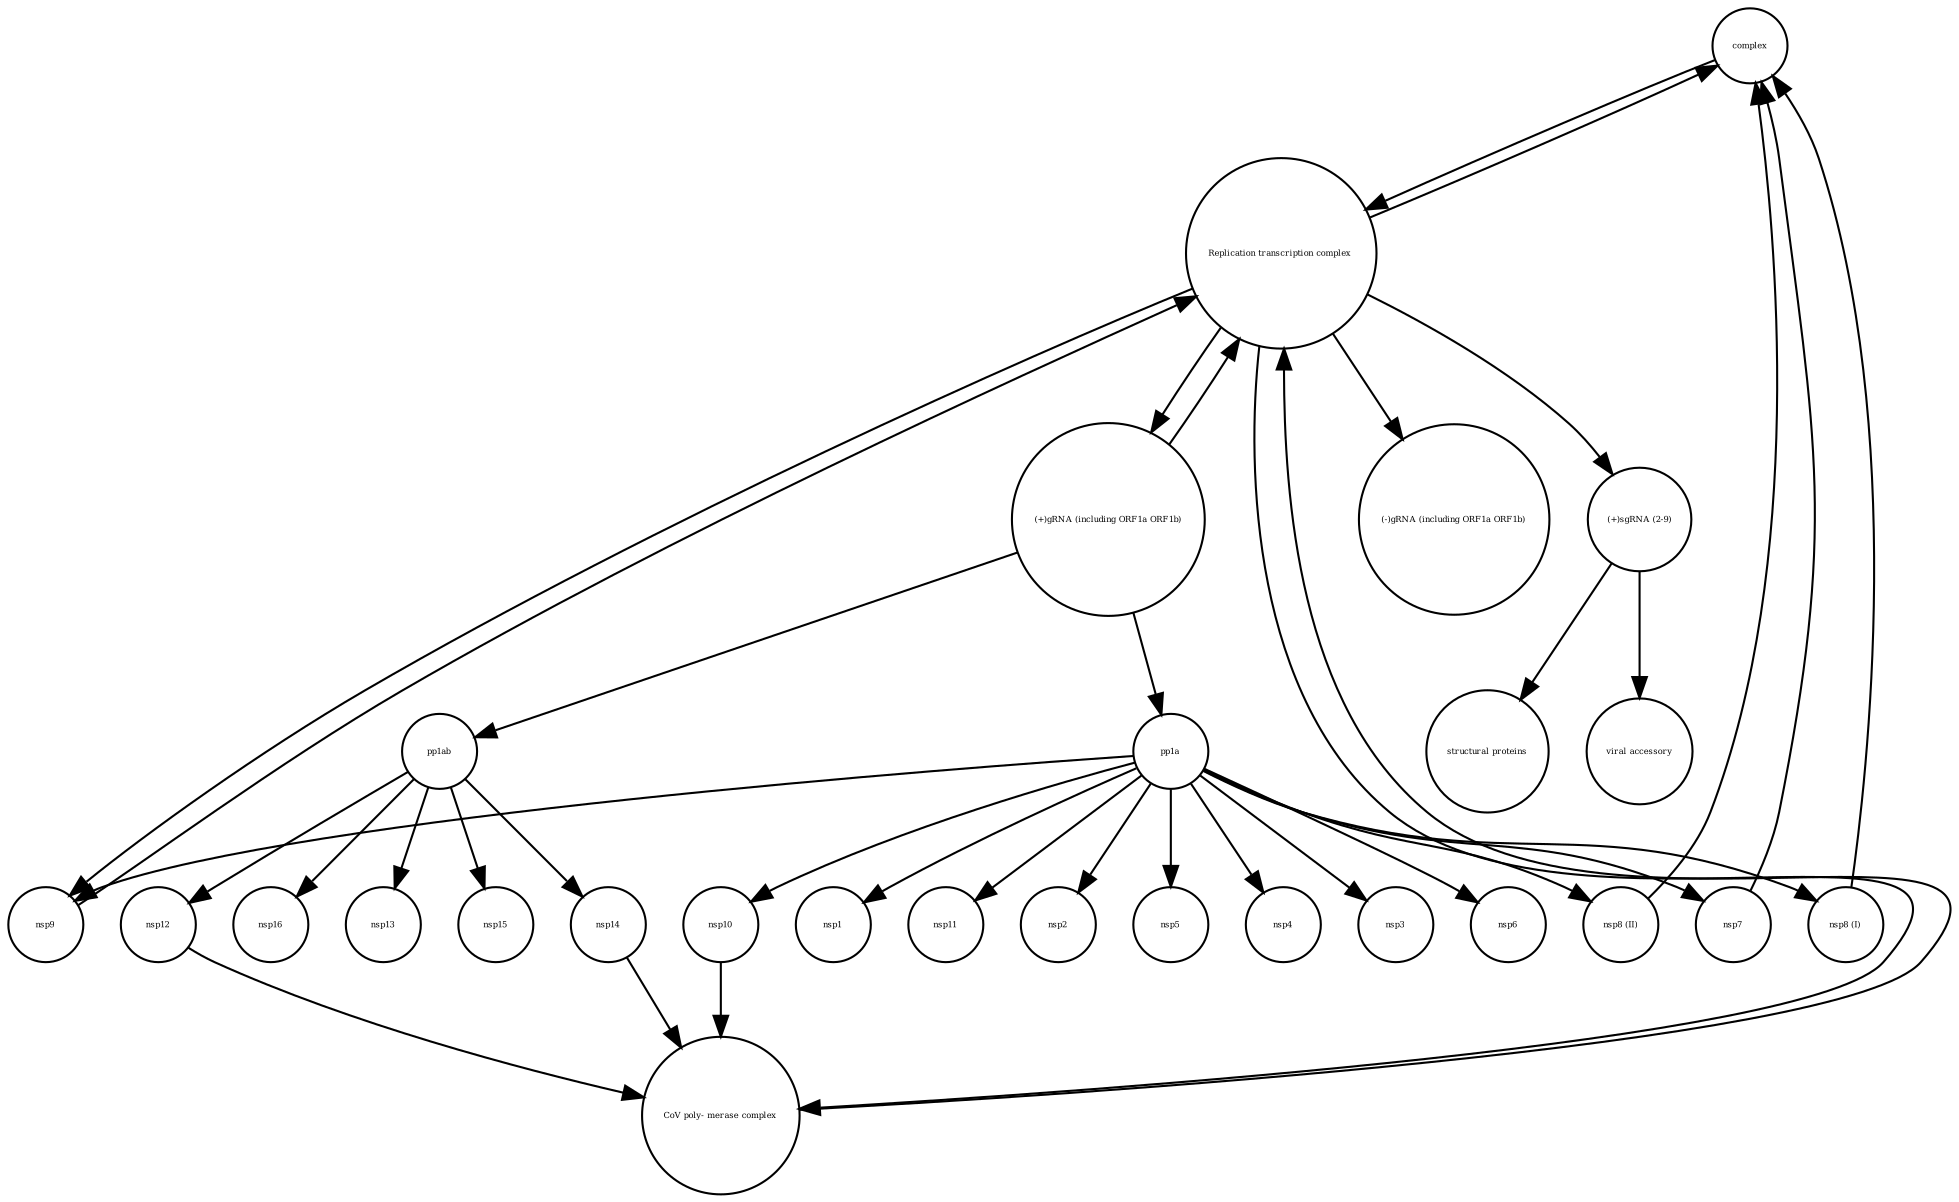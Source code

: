 strict digraph  {
complex [annotation="", bipartite=0, cls=complex, fontsize=4, label=complex, shape=circle];
nsp12 [annotation="", bipartite=0, cls=macromolecule, fontsize=4, label=nsp12, shape=circle];
nsp9 [annotation="", bipartite=0, cls=macromolecule, fontsize=4, label=nsp9, shape=circle];
nsp10 [annotation="", bipartite=0, cls=macromolecule, fontsize=4, label=nsp10, shape=circle];
nsp1 [annotation="", bipartite=0, cls=macromolecule, fontsize=4, label=nsp1, shape=circle];
nsp11 [annotation="", bipartite=0, cls=macromolecule, fontsize=4, label=nsp11, shape=circle];
nsp16 [annotation="", bipartite=0, cls=macromolecule, fontsize=4, label=nsp16, shape=circle];
"nsp8 (II)" [annotation="", bipartite=0, cls=macromolecule, fontsize=4, label="nsp8 (II)", shape=circle];
"(-)gRNA (including ORF1a ORF1b)" [annotation="", bipartite=0, cls="nucleic acid feature", fontsize=4, label="(-)gRNA (including ORF1a ORF1b)", shape=circle];
nsp7 [annotation="", bipartite=0, cls=macromolecule, fontsize=4, label=nsp7, shape=circle];
"nsp8 (I)" [annotation="", bipartite=0, cls=macromolecule, fontsize=4, label="nsp8 (I)", shape=circle];
nsp2 [annotation="", bipartite=0, cls=macromolecule, fontsize=4, label=nsp2, shape=circle];
nsp5 [annotation="", bipartite=0, cls=macromolecule, fontsize=4, label=nsp5, shape=circle];
"(+)gRNA (including ORF1a ORF1b)" [annotation="", bipartite=0, cls="nucleic acid feature", fontsize=4, label="(+)gRNA (including ORF1a ORF1b)", shape=circle];
"structural proteins" [annotation="", bipartite=0, cls=macromolecule, fontsize=4, label="structural proteins", shape=circle];
pp1ab [annotation="", bipartite=0, cls=macromolecule, fontsize=4, label=pp1ab, shape=circle];
nsp13 [annotation="", bipartite=0, cls=macromolecule, fontsize=4, label=nsp13, shape=circle];
"viral accessory" [annotation="", bipartite=0, cls=macromolecule, fontsize=4, label="viral accessory", shape=circle];
nsp4 [annotation="", bipartite=0, cls=macromolecule, fontsize=4, label=nsp4, shape=circle];
nsp15 [annotation="", bipartite=0, cls=macromolecule, fontsize=4, label=nsp15, shape=circle];
nsp3 [annotation="", bipartite=0, cls=macromolecule, fontsize=4, label=nsp3, shape=circle];
nsp14 [annotation="", bipartite=0, cls=macromolecule, fontsize=4, label=nsp14, shape=circle];
pp1a [annotation="", bipartite=0, cls=macromolecule, fontsize=4, label=pp1a, shape=circle];
"CoV poly- merase complex" [annotation="", bipartite=0, cls=complex, fontsize=4, label="CoV poly- merase complex", shape=circle];
"(+)sgRNA (2-9)" [annotation="", bipartite=0, cls="nucleic acid feature", fontsize=4, label="(+)sgRNA (2-9)", shape=circle];
nsp6 [annotation="", bipartite=0, cls=macromolecule, fontsize=4, label=nsp6, shape=circle];
"Replication transcription complex " [annotation="", bipartite=0, cls=complex, fontsize=4, label="Replication transcription complex ", shape=circle];
complex -> "Replication transcription complex "  [annotation="", interaction_type=production];
nsp12 -> "CoV poly- merase complex"  [annotation="", interaction_type=production];
nsp9 -> "Replication transcription complex "  [annotation="", interaction_type=production];
nsp10 -> "CoV poly- merase complex"  [annotation="", interaction_type=production];
"nsp8 (II)" -> complex  [annotation="", interaction_type=production];
nsp7 -> complex  [annotation="", interaction_type=production];
"nsp8 (I)" -> complex  [annotation="", interaction_type=production];
"(+)gRNA (including ORF1a ORF1b)" -> "Replication transcription complex "  [annotation="", interaction_type=production];
"(+)gRNA (including ORF1a ORF1b)" -> pp1ab  [annotation="", interaction_type="necessary stimulation"];
"(+)gRNA (including ORF1a ORF1b)" -> pp1a  [annotation="", interaction_type="necessary stimulation"];
pp1ab -> nsp15  [annotation="", interaction_type=production];
pp1ab -> nsp12  [annotation="", interaction_type=production];
pp1ab -> nsp14  [annotation="", interaction_type=production];
pp1ab -> nsp16  [annotation="", interaction_type=production];
pp1ab -> nsp13  [annotation="", interaction_type=production];
nsp14 -> "CoV poly- merase complex"  [annotation="", interaction_type=production];
pp1a -> nsp4  [annotation="", interaction_type=production];
pp1a -> nsp5  [annotation="", interaction_type=production];
pp1a -> nsp9  [annotation="", interaction_type=production];
pp1a -> nsp3  [annotation="", interaction_type=production];
pp1a -> nsp10  [annotation="", interaction_type=production];
pp1a -> nsp1  [annotation="", interaction_type=production];
pp1a -> nsp11  [annotation="", interaction_type=production];
pp1a -> nsp7  [annotation="", interaction_type=production];
pp1a -> "nsp8 (I)"  [annotation="", interaction_type=production];
pp1a -> nsp2  [annotation="", interaction_type=production];
pp1a -> "nsp8 (II)"  [annotation="", interaction_type=production];
pp1a -> nsp6  [annotation="", interaction_type=production];
"CoV poly- merase complex" -> "Replication transcription complex "  [annotation="", interaction_type=production];
"(+)sgRNA (2-9)" -> "viral accessory"  [annotation="", interaction_type="necessary stimulation"];
"(+)sgRNA (2-9)" -> "structural proteins"  [annotation="", interaction_type="necessary stimulation"];
"Replication transcription complex " -> complex  [annotation="", interaction_type=production];
"Replication transcription complex " -> "(+)gRNA (including ORF1a ORF1b)"  [annotation="", interaction_type=production];
"Replication transcription complex " -> nsp9  [annotation="", interaction_type=production];
"Replication transcription complex " -> "(-)gRNA (including ORF1a ORF1b)"  [annotation="", interaction_type=production];
"Replication transcription complex " -> "CoV poly- merase complex"  [annotation="", interaction_type=production];
"Replication transcription complex " -> "(+)sgRNA (2-9)"  [annotation="", interaction_type="necessary stimulation"];
}
